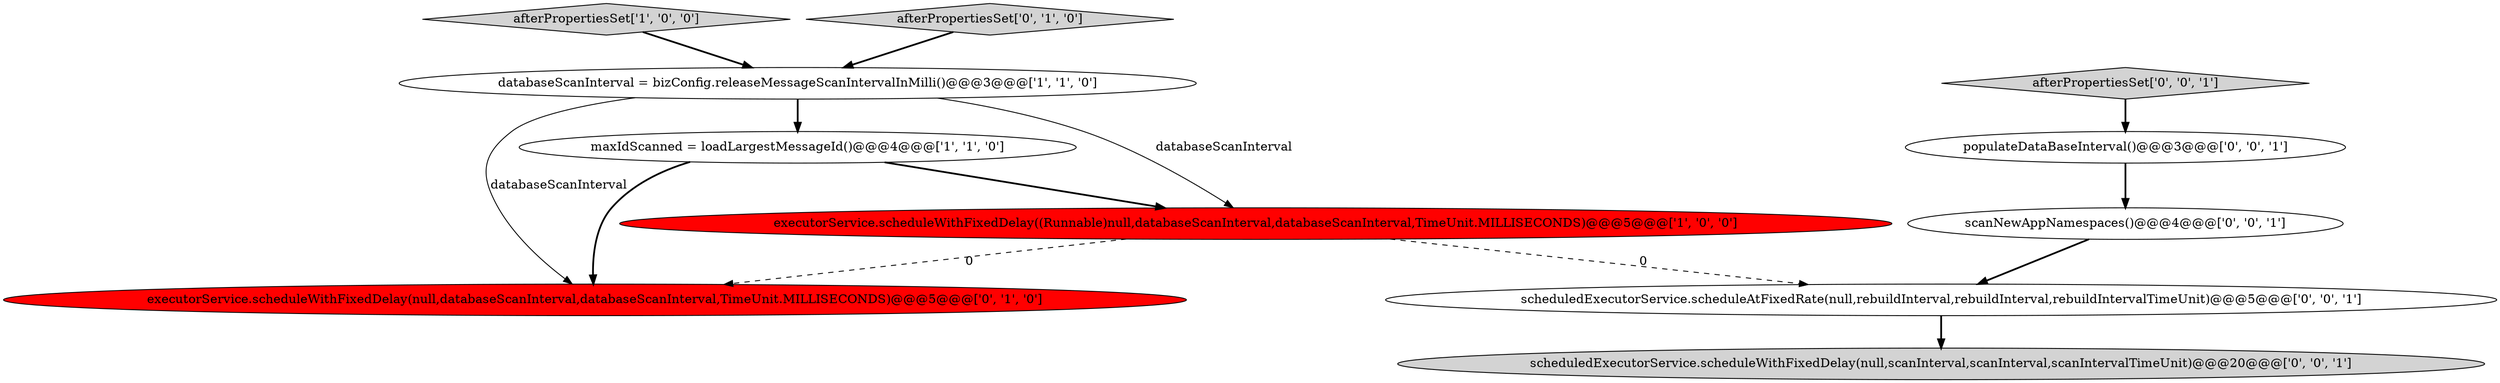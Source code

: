 digraph {
2 [style = filled, label = "afterPropertiesSet['1', '0', '0']", fillcolor = lightgray, shape = diamond image = "AAA0AAABBB1BBB"];
6 [style = filled, label = "scheduledExecutorService.scheduleWithFixedDelay(null,scanInterval,scanInterval,scanIntervalTimeUnit)@@@20@@@['0', '0', '1']", fillcolor = lightgray, shape = ellipse image = "AAA0AAABBB3BBB"];
5 [style = filled, label = "executorService.scheduleWithFixedDelay(null,databaseScanInterval,databaseScanInterval,TimeUnit.MILLISECONDS)@@@5@@@['0', '1', '0']", fillcolor = red, shape = ellipse image = "AAA1AAABBB2BBB"];
0 [style = filled, label = "databaseScanInterval = bizConfig.releaseMessageScanIntervalInMilli()@@@3@@@['1', '1', '0']", fillcolor = white, shape = ellipse image = "AAA0AAABBB1BBB"];
7 [style = filled, label = "scheduledExecutorService.scheduleAtFixedRate(null,rebuildInterval,rebuildInterval,rebuildIntervalTimeUnit)@@@5@@@['0', '0', '1']", fillcolor = white, shape = ellipse image = "AAA0AAABBB3BBB"];
9 [style = filled, label = "scanNewAppNamespaces()@@@4@@@['0', '0', '1']", fillcolor = white, shape = ellipse image = "AAA0AAABBB3BBB"];
8 [style = filled, label = "populateDataBaseInterval()@@@3@@@['0', '0', '1']", fillcolor = white, shape = ellipse image = "AAA0AAABBB3BBB"];
1 [style = filled, label = "maxIdScanned = loadLargestMessageId()@@@4@@@['1', '1', '0']", fillcolor = white, shape = ellipse image = "AAA0AAABBB1BBB"];
3 [style = filled, label = "executorService.scheduleWithFixedDelay((Runnable)null,databaseScanInterval,databaseScanInterval,TimeUnit.MILLISECONDS)@@@5@@@['1', '0', '0']", fillcolor = red, shape = ellipse image = "AAA1AAABBB1BBB"];
4 [style = filled, label = "afterPropertiesSet['0', '1', '0']", fillcolor = lightgray, shape = diamond image = "AAA0AAABBB2BBB"];
10 [style = filled, label = "afterPropertiesSet['0', '0', '1']", fillcolor = lightgray, shape = diamond image = "AAA0AAABBB3BBB"];
1->3 [style = bold, label=""];
1->5 [style = bold, label=""];
3->5 [style = dashed, label="0"];
0->5 [style = solid, label="databaseScanInterval"];
2->0 [style = bold, label=""];
10->8 [style = bold, label=""];
0->3 [style = solid, label="databaseScanInterval"];
9->7 [style = bold, label=""];
3->7 [style = dashed, label="0"];
0->1 [style = bold, label=""];
7->6 [style = bold, label=""];
4->0 [style = bold, label=""];
8->9 [style = bold, label=""];
}

